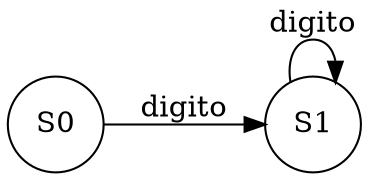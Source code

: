 digraph G{
rankdir=LR
node[shape=circle]
concentrate=true
nodoS0[label="S0"];

nodoS1[label="S1"];

nodoS0->nodoS1[label="digito"];

nodoS1[label="S1"];

nodoS1[label="S1"];

nodoS1->nodoS1[label="digito"];

}

